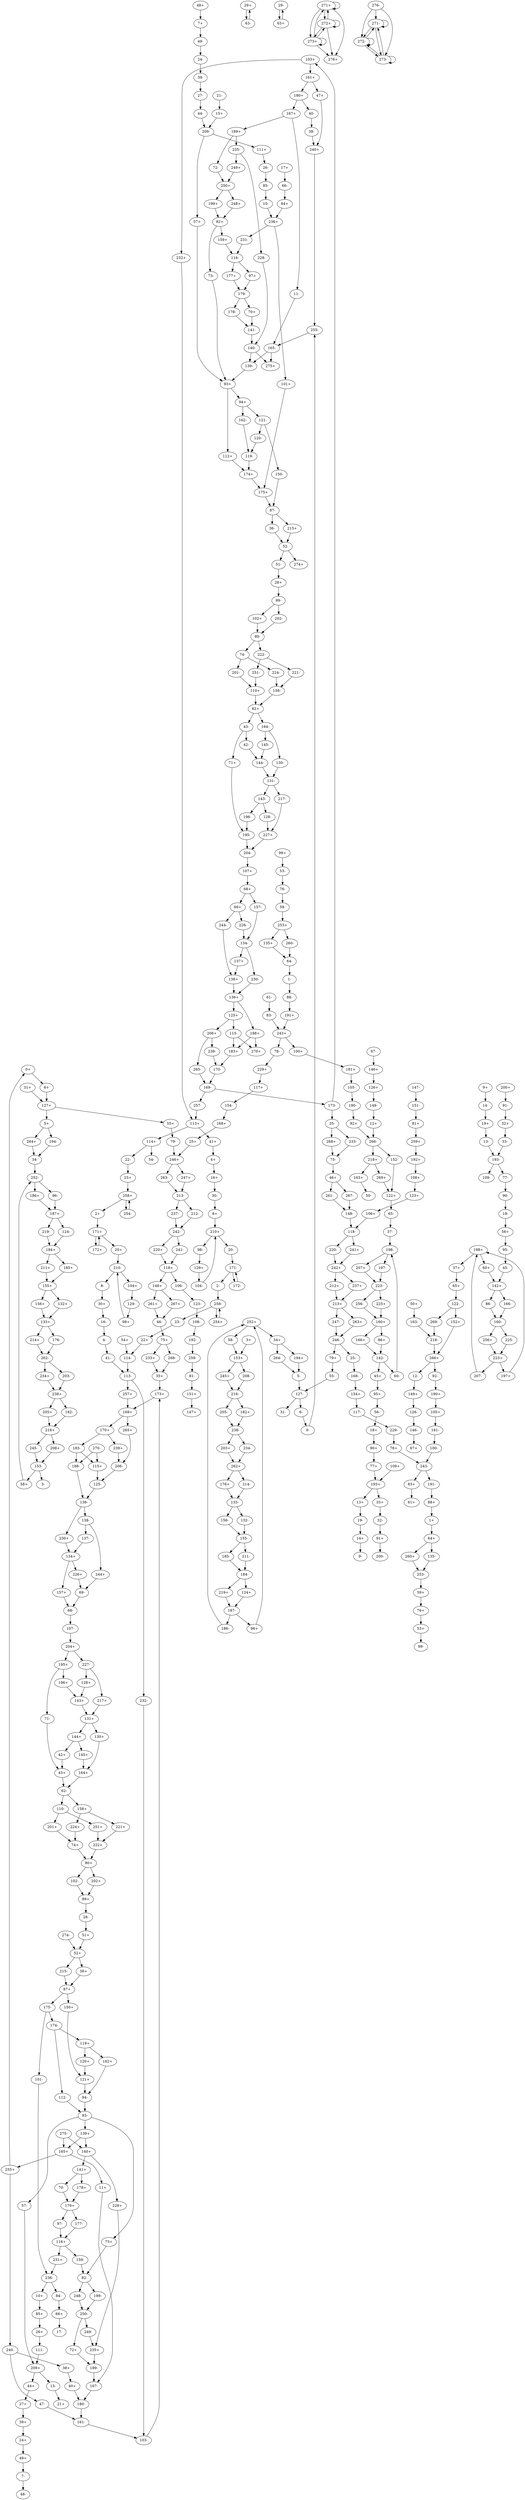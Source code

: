digraph adj {
graph [k=96]
edge [d=-95]
"0+" [l=62538 C=1872623]
"0-" [l=62538 C=1872623]
"1+" [l=257561 C=5981174]
"1-" [l=257561 C=5981174]
"2+" [l=240573 C=7184182]
"2-" [l=240573 C=7184182]
"3+" [l=93533 C=2770626]
"3-" [l=93533 C=2770626]
"4+" [l=18989 C=506404]
"4-" [l=18989 C=506404]
"5+" [l=54044 C=1602527]
"5-" [l=54044 C=1602527]
"6+" [l=80382 C=2411060]
"6-" [l=80382 C=2411060]
"7+" [l=89563 C=2238924]
"7-" [l=89563 C=2238924]
"8+" [l=163428 C=4658502]
"8-" [l=163428 C=4658502]
"9+" [l=196872 C=5126955]
"9-" [l=196872 C=5126955]
"10+" [l=39223 C=1036550]
"10-" [l=39223 C=1036550]
"11+" [l=55262 C=1769229]
"11-" [l=55262 C=1769229]
"12+" [l=15320 C=235807]
"12-" [l=15320 C=235807]
"13+" [l=179876 C=4273435]
"13-" [l=179876 C=4273435]
"14+" [l=327987 C=8191255]
"14-" [l=327987 C=8191255]
"15+" [l=156377 C=4314631]
"15-" [l=156377 C=4314631]
"16+" [l=127692 C=3556145]
"16-" [l=127692 C=3556145]
"17+" [l=47167 C=1264279]
"17-" [l=47167 C=1264279]
"18+" [l=16975 C=347756]
"18-" [l=16975 C=347756]
"19+" [l=96408 C=2319939]
"19-" [l=96408 C=2319939]
"20+" [l=182832 C=5332879]
"20-" [l=182832 C=5332879]
"21+" [l=87066 C=2344386]
"21-" [l=87066 C=2344386]
"22+" [l=50414 C=1597380]
"22-" [l=50414 C=1597380]
"23+" [l=77837 C=2328939]
"23-" [l=77837 C=2328939]
"24+" [l=82714 C=2112120]
"24-" [l=82714 C=2112120]
"25+" [l=15794 C=283701]
"25-" [l=15794 C=283701]
"26+" [l=20512 C=552353]
"26-" [l=20512 C=552353]
"27+" [l=81425 C=2123457]
"27-" [l=81425 C=2123457]
"28+" [l=437 C=85161]
"28-" [l=437 C=85161]
"29+" [l=80436 C=2899230]
"29-" [l=80436 C=2899230]
"30+" [l=120594 C=3346791]
"30-" [l=120594 C=3346791]
"31+" [l=24310 C=707456]
"31-" [l=24310 C=707456]
"32+" [l=8865 C=129743]
"32-" [l=8865 C=129743]
"33+" [l=10108 C=176969]
"33-" [l=10108 C=176969]
"34+" [l=11592 C=343668]
"34-" [l=11592 C=343668]
"35+" [l=53883 C=1561784]
"35-" [l=53883 C=1561784]
"36+" [l=191 C=24377]
"36-" [l=191 C=24377]
"37+" [l=41409 C=908344]
"37-" [l=41409 C=908344]
"38+" [l=15592 C=498998]
"38-" [l=15592 C=498998]
"39+" [l=24156 C=615713]
"39-" [l=24156 C=615713]
"40+" [l=44305 C=1424666]
"40-" [l=44305 C=1424666]
"41+" [l=57557 C=1539577]
"41-" [l=57557 C=1539577]
"42+" [l=139 C=1745]
"42-" [l=139 C=1745]
"43+" [l=147 C=3822]
"43-" [l=147 C=3822]
"44+" [l=76908 C=2019276]
"44-" [l=76908 C=2019276]
"45+" [l=29371 C=663119]
"45-" [l=29371 C=663119]
"46+" [l=5570 C=145956]
"46-" [l=5570 C=145956]
"47+" [l=15602 C=498042]
"47-" [l=15602 C=498042]
"48+" [l=16498 C=362501]
"48-" [l=16498 C=362501]
"49+" [l=11516 C=295333]
"49-" [l=11516 C=295333]
"50+" [l=2692 C=37642]
"50-" [l=2692 C=37642]
"51+" [l=177 C=20900]
"51-" [l=177 C=20900]
"52+" [l=1041 C=234334]
"52-" [l=1041 C=234334]
"53+" [l=49007 C=1109470]
"53-" [l=49007 C=1109470]
"54+" [l=15542 C=446641]
"54-" [l=15542 C=446641]
"55+" [l=33889 C=915334]
"55-" [l=33889 C=915334]
"56+" [l=16126 C=362727]
"56-" [l=16126 C=362727]
"57+" [l=47831 C=1329553]
"57-" [l=47831 C=1329553]
"58+" [l=9070 C=272406]
"58-" [l=9070 C=272406]
"59+" [l=66679 C=1592007]
"59-" [l=66679 C=1592007]
"60+" [l=20684 C=495689]
"60-" [l=20684 C=495689]
"61+" [l=76058 C=1609774]
"61-" [l=76058 C=1609774]
"62+" [l=296 C=49986]
"62-" [l=296 C=49986]
"63+" [l=3945 C=124193]
"63-" [l=3945 C=124193]
"64+" [l=10812 C=249272]
"64-" [l=10812 C=249272]
"65+" [l=20042 C=404383]
"65-" [l=20042 C=404383]
"66+" [l=62275 C=1680349]
"66-" [l=62275 C=1680349]
"67+" [l=5620 C=64895]
"67-" [l=5620 C=64895]
"68+" [l=558 C=113341]
"68-" [l=558 C=113341]
"69+" [l=190 C=22055]
"69-" [l=190 C=22055]
"70+" [l=271 C=7809]
"70-" [l=271 C=7809]
"71+" [l=379 C=24739]
"71-" [l=379 C=24739]
"72+" [l=211 C=2850]
"72-" [l=211 C=2850]
"73+" [l=544 C=16933]
"73-" [l=544 C=16933]
"74+" [l=155 C=13458]
"74-" [l=155 C=13458]
"75+" [l=15535 C=446868]
"75-" [l=15535 C=446868]
"76+" [l=30871 C=750661]
"76-" [l=30871 C=750661]
"77+" [l=13284 C=289550]
"77-" [l=13284 C=289550]
"78+" [l=8066 C=155548]
"78-" [l=8066 C=155548]
"79+" [l=8072 C=203699]
"79-" [l=8072 C=203699]
"80+" [l=312 C=54861]
"80-" [l=312 C=54861]
"81+" [l=527 C=5863]
"81-" [l=527 C=5863]
"82+" [l=189 C=5382]
"82-" [l=189 C=5382]
"83+" [l=7269 C=156762]
"83-" [l=7269 C=156762]
"84+" [l=9067 C=235310]
"84-" [l=9067 C=235310]
"85+" [l=4439 C=116425]
"85-" [l=4439 C=116425]
"86+" [l=851 C=15718]
"86-" [l=851 C=15718]
"87+" [l=702 C=146781]
"87-" [l=702 C=146781]
"88+" [l=6285 C=100470]
"88-" [l=6285 C=100470]
"89+" [l=170 C=19119]
"89-" [l=170 C=19119]
"90+" [l=3958 C=58552]
"90-" [l=3958 C=58552]
"91+" [l=6301 C=82795]
"91-" [l=6301 C=82795]
"92+" [l=3933 C=57425]
"92-" [l=3933 C=57425]
"93+" [l=122 C=6885]
"93-" [l=122 C=6885]
"94+" [l=125 C=7650]
"94-" [l=125 C=7650]
"95+" [l=17304 C=383172]
"95-" [l=17304 C=383172]
"96+" [l=279 C=4655]
"96-" [l=279 C=4655]
"97+" [l=410 C=12030]
"97-" [l=410 C=12030]
"98+" [l=3548 C=65934]
"98-" [l=3548 C=65934]
"99+" [l=25677 C=544718]
"99-" [l=25677 C=544718]
"100+" [l=4923 C=89505]
"100-" [l=4923 C=89505]
"101+" [l=803 C=22778]
"101-" [l=803 C=22778]
"102+" [l=191 C=21484]
"102-" [l=191 C=21484]
"103+" [l=165 C=16739]
"103-" [l=165 C=16739]
"104+" [l=2252 C=48460]
"104-" [l=2252 C=48460]
"105+" [l=5114 C=73606]
"105-" [l=5114 C=73606]
"106+" [l=6400 C=102098]
"106-" [l=6400 C=102098]
"107+" [l=431 C=82430]
"107-" [l=431 C=82430]
"108+" [l=14558 C=244192]
"108-" [l=14558 C=244192]
"109+" [l=4464 C=92825]
"109-" [l=4464 C=92825]
"110+" [l=155 C=9534]
"110-" [l=155 C=9534]
"111+" [l=1638 C=39936]
"111-" [l=1638 C=39936]
"112+" [l=318 C=8568]
"112-" [l=318 C=8568]
"113+" [l=164 C=7919]
"113-" [l=164 C=7919]
"114+" [l=105 C=647]
"114-" [l=105 C=647]
"115+" [l=177 C=11069]
"115-" [l=177 C=11069]
"116+" [l=181 C=3989]
"116-" [l=181 C=3989]
"117+" [l=1828 C=22099]
"117-" [l=1828 C=22099]
"118+" [l=317 C=6399]
"118-" [l=317 C=6399]
"119+" [l=115 C=4433]
"119-" [l=115 C=4433]
"120+" [l=127 C=4005]
"120-" [l=127 C=4005]
"121+" [l=159 C=8989]
"121-" [l=159 C=8989]
"122+" [l=1536 C=23646]
"122-" [l=1536 C=23646]
"123+" [l=3416 C=53063]
"123-" [l=3416 C=53063]
"124+" [l=191 C=3716]
"124-" [l=191 C=3716]
"125+" [l=109 C=2559]
"125-" [l=109 C=2559]
"126+" [l=419 C=3259]
"126-" [l=419 C=3259]
"127+" [l=112 C=1461]
"127-" [l=112 C=1461]
"128+" [l=174 C=11414]
"128-" [l=174 C=11414]
"129+" [l=1438 C=22549]
"129-" [l=1438 C=22549]
"130+" [l=189 C=16474]
"130-" [l=189 C=16474]
"131+" [l=101 C=1530]
"131-" [l=101 C=1530]
"132+" [l=260 C=3991]
"132-" [l=260 C=3991]
"133+" [l=125 C=1876]
"133-" [l=125 C=1876]
"134+" [l=190 C=23743]
"134-" [l=190 C=23743]
"135+" [l=191 C=731]
"135-" [l=191 C=731]
"136+" [l=179 C=20440]
"136-" [l=179 C=20440]
"137+" [l=181 C=13712]
"137-" [l=181 C=13712]
"138+" [l=105 C=2220]
"138-" [l=105 C=2220]
"139+" [l=96 C=255]
"139-" [l=96 C=255]
"140+" [l=101 C=842]
"140-" [l=101 C=842]
"141+" [l=105 C=1140]
"141-" [l=105 C=1140]
"142+" [l=147 C=2252]
"142-" [l=147 C=2252]
"143+" [l=114 C=4845]
"143-" [l=114 C=4845]
"144+" [l=102 C=1316]
"144-" [l=102 C=1316]
"145+" [l=185 C=5062]
"145-" [l=185 C=5062]
"146+" [l=2253 C=30013]
"146-" [l=2253 C=30013]
"147+" [l=1538 C=19704]
"147-" [l=1538 C=19704]
"148+" [l=3434 C=67066]
"148-" [l=3434 C=67066]
"149+" [l=1027 C=15161]
"149-" [l=1027 C=15161]
"150+" [l=191 C=2446]
"150-" [l=191 C=2446]
"151+" [l=4003 C=58816]
"151-" [l=4003 C=58816]
"152+" [l=337 C=4589]
"152-" [l=337 C=4589]
"153+" [l=149 C=3294]
"153-" [l=149 C=3294]
"154+" [l=3040 C=39840]
"154-" [l=3040 C=39840]
"155+" [l=177 C=4097]
"155-" [l=177 C=4097]
"156+" [l=260 C=4231]
"156-" [l=260 C=4231]
"157+" [l=191 C=2750]
"157-" [l=191 C=2750]
"158+" [l=155 C=15276]
"158-" [l=155 C=15276]
"159+" [l=194 C=4153]
"159-" [l=194 C=4153]
"160+" [l=203 C=4792]
"160-" [l=203 C=4792]
"161+" [l=118 C=4715]
"161-" [l=118 C=4715]
"162+" [l=191 C=9636]
"162-" [l=191 C=9636]
"163+" [l=2234 C=40144]
"163-" [l=2234 C=40144]
"164+" [l=101 C=1445]
"164-" [l=101 C=1445]
"165+" [l=109 C=2541]
"165-" [l=109 C=2541]
"166+" [l=851 C=15554]
"166-" [l=851 C=15554]
"167+" [l=154 C=10803]
"167-" [l=154 C=10803]
"168+" [l=848 C=10908]
"168-" [l=848 C=10908]
"169+" [l=155 C=14779]
"169-" [l=155 C=14779]
"170+" [l=135 C=8760]
"170-" [l=135 C=8760]
"171+" [l=213 C=8955]
"171-" [l=213 C=8955]
"172+" [l=230 C=4868]
"172-" [l=230 C=4868]
"173+" [l=100 C=1203]
"173-" [l=100 C=1203]
"174+" [l=104 C=2295]
"174-" [l=104 C=2295]
"175+" [l=130 C=8925]
"175-" [l=130 C=8925]
"176+" [l=330 C=5871]
"176-" [l=330 C=5871]
"177+" [l=384 C=9543]
"177-" [l=384 C=9543]
"178+" [l=299 C=7111]
"178-" [l=299 C=7111]
"179+" [l=97 C=168]
"179-" [l=97 C=168]
"180+" [l=108 C=1852]
"180-" [l=108 C=1852]
"181+" [l=1583 C=15663]
"181-" [l=1583 C=15663]
"182+" [l=335 C=5649]
"182-" [l=335 C=5649]
"183+" [l=109 C=2322]
"183-" [l=109 C=2322]
"184+" [l=157 C=2775]
"184-" [l=157 C=2775]
"185+" [l=191 C=3124]
"185-" [l=191 C=3124]
"186+" [l=279 C=4844]
"186-" [l=279 C=4844]
"187+" [l=134 C=2649]
"187-" [l=134 C=2649]
"188+" [l=191 C=5946]
"188-" [l=191 C=5946]
"189+" [l=131 C=5783]
"189-" [l=131 C=5783]
"190+" [l=722 C=7237]
"190-" [l=722 C=7237]
"191+" [l=786 C=10529]
"191-" [l=786 C=10529]
"192+" [l=451 C=3817]
"192-" [l=451 C=3817]
"193+" [l=196 C=6802]
"193-" [l=196 C=6802]
"194+" [l=191 C=3281]
"194-" [l=191 C=3281]
"195+" [l=160 C=8216]
"195-" [l=160 C=8216]
"196+" [l=126 C=2877]
"196-" [l=126 C=2877]
"197+" [l=191 C=2195]
"197-" [l=191 C=2195]
"198+" [l=140 C=1422]
"198-" [l=140 C=1422]
"199+" [l=185 C=3062]
"199-" [l=185 C=3062]
"200+" [l=210 C=806]
"200-" [l=210 C=806]
"201+" [l=131 C=1985]
"201-" [l=131 C=1985]
"202+" [l=191 C=13527]
"202-" [l=191 C=13527]
"203+" [l=295 C=3896]
"203-" [l=295 C=3896]
"204+" [l=107 C=3060]
"204-" [l=107 C=3060]
"205+" [l=335 C=6381]
"205-" [l=335 C=6381]
"206+" [l=135 C=2714]
"206-" [l=135 C=2714]
"207+" [l=191 C=1863]
"207-" [l=191 C=1863]
"208+" [l=233 C=3047]
"208-" [l=233 C=3047]
"209+" [l=99 C=252]
"209-" [l=99 C=252]
"210+" [l=154 C=3635]
"210-" [l=154 C=3635]
"211+" [l=191 C=3809]
"211-" [l=191 C=3809]
"212+" [l=191 C=1622]
"212-" [l=191 C=1622]
"213+" [l=147 C=1857]
"213-" [l=147 C=1857]
"214+" [l=330 C=7676]
"214-" [l=330 C=7676]
"215+" [l=191 C=3670]
"215-" [l=191 C=3670]
"216+" [l=194 C=3680]
"216-" [l=194 C=3680]
"217+" [l=193 C=3560]
"217-" [l=193 C=3560]
"218+" [l=316 C=3729]
"218-" [l=316 C=3729]
"219+" [l=191 C=2569]
"219-" [l=191 C=2569]
"220+" [l=262 C=3871]
"220-" [l=262 C=3871]
"221+" [l=131 C=993]
"221-" [l=131 C=993]
"222+" [l=155 C=2997]
"222-" [l=155 C=2997]
"223+" [l=138 C=1468]
"223-" [l=138 C=1468]
"224+" [l=131 C=7070]
"224-" [l=131 C=7070]
"225+" [l=244 C=1930]
"225-" [l=244 C=1930]
"226+" [l=96 C=254]
"226-" [l=96 C=254]
"227+" [l=112 C=3948]
"227-" [l=112 C=3948]
"228+" [l=201 C=4451]
"228-" [l=201 C=4451]
"229+" [l=1322 C=17275]
"229-" [l=1322 C=17275]
"230+" [l=191 C=4918]
"230-" [l=191 C=4918]
"231+" [l=729 C=15171]
"231-" [l=729 C=15171]
"232+" [l=116 C=926]
"232-" [l=116 C=926]
"233+" [l=180 C=2224]
"233-" [l=180 C=2224]
"234+" [l=295 C=4980]
"234-" [l=295 C=4980]
"235+" [l=130 C=1833]
"235-" [l=130 C=1833]
"236+" [l=173 C=4445]
"236-" [l=173 C=4445]
"237+" [l=191 C=2222]
"237-" [l=191 C=2222]
"238+" [l=147 C=2342]
"238-" [l=147 C=2342]
"239+" [l=151 C=2288]
"239-" [l=151 C=2288]
"240+" [l=113 C=1871]
"240-" [l=113 C=1871]
"241+" [l=262 C=2560]
"241-" [l=262 C=2560]
"242+" [l=152 C=2810]
"242-" [l=152 C=2810]
"243+" [l=98 C=150]
"243-" [l=98 C=150]
"244+" [l=277 C=4379]
"244-" [l=277 C=4379]
"245+" [l=233 C=2223]
"245-" [l=233 C=2223]
"246+" [l=98 C=172]
"246-" [l=98 C=172]
"247+" [l=191 C=1811]
"247-" [l=191 C=1811]
"248+" [l=184 C=3515]
"248-" [l=184 C=3515]
"249+" [l=176 C=3305]
"249-" [l=176 C=3305]
"250+" [l=102 C=726]
"250-" [l=102 C=726]
"251+" [l=131 C=1350]
"251-" [l=131 C=1350]
"252+" [l=104 C=385]
"252-" [l=104 C=385]
"253+" [l=188 C=1992]
"253-" [l=188 C=1992]
"254+" [l=181 C=3056]
"254-" [l=181 C=3056]
"255+" [l=97 C=269]
"255-" [l=97 C=269]
"256+" [l=244 C=2538]
"256-" [l=244 C=2538]
"257+" [l=191 C=2356]
"257-" [l=191 C=2356]
"258+" [l=127 C=1158]
"258-" [l=127 C=1158]
"259+" [l=311 C=1756]
"259-" [l=311 C=1756]
"260+" [l=191 C=1073]
"260-" [l=191 C=1073]
"261+" [l=186 C=2487]
"261-" [l=186 C=2487]
"262+" [l=103 C=374]
"262-" [l=103 C=374]
"263+" [l=191 C=2863]
"263-" [l=191 C=2863]
"264+" [l=191 C=194]
"264-" [l=191 C=194]
"265+" [l=191 C=2783]
"265-" [l=191 C=2783]
"266+" [l=96 C=23]
"266-" [l=96 C=23]
"267+" [l=185 C=188]
"267-" [l=185 C=188]
"268+" [l=181 C=287]
"268-" [l=181 C=287]
"269+" [l=116 C=42]
"269-" [l=116 C=42]
"270+" [l=104 C=22]
"270-" [l=104 C=22]
"271+" [l=96 C=255]
"271-" [l=96 C=255]
"272+" [l=191 C=2846]
"272-" [l=191 C=2846]
"273+" [l=191 C=2272]
"273-" [l=191 C=2272]
"274+" [l=109 C=30]
"274-" [l=109 C=30]
"275+" [l=119 C=85]
"275-" [l=119 C=85]
"276+" [l=122 C=163]
"276-" [l=122 C=163]
"0+" -> "6+" [d=-94]
"0-" -> "255-"
"1+" -> "64+" [d=-93]
"1-" -> "88-" [d=-93]
"2+" -> "171+"
"2-" -> "258-"
"3+" -> "153+"
"4+" -> "16+" [d=-86]
"4-" -> "41-" [d=-86]
"5+" -> "194-"
"5+" -> "264+"
"5-" -> "127-"
"6+" -> "127+"
"6-" -> "0-" [d=-94]
"7+" -> "49-"
"7-" -> "48-" [d=-84]
"8+" -> "210+"
"8-" -> "30+"
"9+" -> "14-"
"10+" -> "85+" [d=-91]
"10-" -> "236+"
"11+" -> "167-"
"11-" -> "165-"
"12+" -> "266-"
"12-" -> "149+" [d=-58]
"13+" -> "19-" [d=-94]
"13-" -> "193-"
"14+" -> "9-"
"14-" -> "19+"
"15+" -> "209-"
"15-" -> "21+" [d=-89]
"16+" -> "30-"
"16-" -> "4-" [d=-86]
"17+" -> "66-" [d=-81]
"18+" -> "90+" [d=-94]
"18-" -> "56+" [d=-91]
"19+" -> "13-" [d=-94]
"19-" -> "14+"
"20+" -> "210-"
"20-" -> "171-"
"21-" -> "15+" [d=-89]
"22+" -> "114-"
"22-" -> "23+" [d=-64]
"23+" -> "258+"
"23-" -> "22+" [d=-64]
"24+" -> "49+" [d=-82]
"24-" -> "39-"
"25+" -> "246+"
"25-" -> "168-" [d=-87]
"26+" -> "111-" [d=-94]
"26-" -> "85-" [d=-93]
"27+" -> "39+" [d=-89]
"27-" -> "44-" [d=-92]
"28+" -> "89-"
"28-" -> "51+"
"29+" -> "63-" [d=-81]
"29-" -> "63+" [d=-85]
"30+" -> "16-"
"30-" -> "8+"
"31+" -> "127+"
"32+" -> "33-" [d=-91]
"32-" -> "91+" [d=-87]
"33+" -> "32-" [d=-91]
"33-" -> "193-"
"34+" -> "194+"
"34+" -> "264-"
"34-" -> "252-"
"35+" -> "173+"
"35-" -> "233-"
"35-" -> "268+"
"36+" -> "87+"
"36-" -> "52-"
"37+" -> "65+" [d=-92]
"37-" -> "198-"
"38+" -> "40+"
"38-" -> "240+"
"39+" -> "24+"
"39-" -> "27-" [d=-89]
"40+" -> "180-"
"40-" -> "38-"
"41+" -> "4+" [d=-86]
"41-" -> "113-"
"42+" -> "43+"
"42-" -> "144-"
"43+" -> "62-"
"43-" -> "42-"
"43-" -> "71+"
"44+" -> "27+" [d=-92]
"44-" -> "209-"
"45+" -> "95+" [d=-80]
"45-" -> "142+"
"46+" -> "261-"
"46+" -> "267-"
"46-" -> "75+"
"47+" -> "240+"
"47-" -> "161-"
"48+" -> "7+" [d=-84]
"49+" -> "7-"
"49-" -> "24-" [d=-82]
"50+" -> "163-" [d=-86]
"51+" -> "52+"
"51-" -> "28+"
"52+" -> "36+"
"52+" -> "215-"
"52-" -> "51-"
"52-" -> "274+"
"53+" -> "99-" [d=-90]
"53-" -> "76-" [d=-89]
"54+" -> "114-"
"55+" -> "79-" [d=-75]
"55-" -> "127-"
"56+" -> "95-" [d=-92]
"56-" -> "18+" [d=-91]
"57+" -> "93+"
"57-" -> "209+"
"58+" -> "252-"
"58-" -> "153+"
"59+" -> "76+"
"59-" -> "253+" [d=-74]
"60+" -> "142+"
"60-" -> "198-"
"61-" -> "83-" [d=-93]
"62+" -> "43-"
"62+" -> "164-"
"62-" -> "110-"
"62-" -> "158+"
"63+" -> "29-" [d=-81]
"63-" -> "29+" [d=-85]
"64+" -> "135-"
"64+" -> "260+"
"64-" -> "1-" [d=-93]
"65+" -> "122-" [d=-87]
"65-" -> "37-" [d=-92]
"66+" -> "17-" [d=-81]
"66-" -> "84+" [d=-80]
"67-" -> "146+" [d=-92]
"68+" -> "69+"
"68+" -> "157-"
"68-" -> "107-"
"69+" -> "226-"
"69+" -> "244-"
"69-" -> "68-"
"70+" -> "141-"
"70-" -> "179+"
"71+" -> "195-"
"71-" -> "43+"
"72+" -> "189-"
"72-" -> "250+"
"73+" -> "82-"
"73-" -> "93+"
"74+" -> "80+"
"74-" -> "201-"
"74-" -> "224-"
"75+" -> "233+"
"75+" -> "268-"
"75-" -> "46+"
"76+" -> "53+" [d=-89]
"76-" -> "59-"
"77+" -> "193+"
"77-" -> "90-" [d=-91]
"78+" -> "243-"
"78-" -> "229+" [d=-83]
"79+" -> "55-" [d=-75]
"79-" -> "246+"
"80+" -> "102-"
"80+" -> "202+"
"80-" -> "74-"
"80-" -> "222-"
"81+" -> "259+" [d=-93]
"81-" -> "151+" [d=-69]
"82+" -> "73-"
"82+" -> "159+"
"82-" -> "199-"
"82-" -> "248-"
"83+" -> "61+" [d=-93]
"83-" -> "243+"
"84+" -> "236+"
"84-" -> "66+" [d=-80]
"85+" -> "26+" [d=-93]
"85-" -> "10-" [d=-91]
"86+" -> "142-"
"86-" -> "160-"
"87+" -> "150+"
"87+" -> "175-"
"87-" -> "36-"
"87-" -> "215+"
"88+" -> "1+" [d=-93]
"88-" -> "191+" [d=-88]
"89+" -> "28-"
"89-" -> "102+"
"89-" -> "202-"
"90+" -> "77+" [d=-91]
"90-" -> "18-" [d=-94]
"91+" -> "200-" [d=-94]
"91-" -> "32+" [d=-87]
"92+" -> "266-"
"92-" -> "190+" [d=-88]
"93+" -> "94+"
"93+" -> "112+"
"93-" -> "57-"
"93-" -> "73+"
"93-" -> "139+"
"94+" -> "121-"
"94+" -> "162-"
"94-" -> "93-"
"95+" -> "56-" [d=-92]
"95-" -> "45-" [d=-80]
"96+" -> "252+"
"96-" -> "187+"
"97+" -> "179-"
"97-" -> "116+"
"98+" -> "210-"
"98-" -> "129+" [d=-92]
"99+" -> "53-" [d=-90]
"100+" -> "181+" [d=-69]
"100-" -> "243-"
"101+" -> "175+"
"101-" -> "236-"
"102+" -> "80-"
"102-" -> "89+"
"103+" -> "161+"
"103+" -> "232+"
"103-" -> "173+"
"104+" -> "129-" [d=-92]
"104-" -> "210+"
"105+" -> "181-" [d=-92]
"105-" -> "190-" [d=-94]
"106+" -> "118-"
"106-" -> "123-" [d=-89]
"107+" -> "68+"
"107-" -> "204+"
"108+" -> "123+" [d=-77]
"108-" -> "192-" [d=-91]
"109+" -> "193+"
"110+" -> "62+"
"110-" -> "201+"
"110-" -> "251+"
"111+" -> "26-" [d=-94]
"111-" -> "209+"
"112+" -> "174+"
"112-" -> "93-"
"113+" -> "41+"
"113+" -> "114+"
"113-" -> "232-"
"113-" -> "257+"
"114+" -> "22-"
"114+" -> "54-"
"114-" -> "113-"
"115+" -> "125-"
"115-" -> "183+"
"115-" -> "270+"
"116+" -> "159-"
"116+" -> "231+"
"116-" -> "97+"
"116-" -> "177+"
"117+" -> "154-" [d=-94]
"117-" -> "229-" [d=-83]
"118+" -> "106-"
"118+" -> "148+"
"118-" -> "220-"
"118-" -> "241+"
"119+" -> "120+"
"119+" -> "162+"
"119-" -> "174+"
"120+" -> "121+"
"120-" -> "119-"
"121+" -> "94-"
"121-" -> "120-"
"121-" -> "150-"
"122+" -> "65-" [d=-87]
"122-" -> "152+"
"122-" -> "269-"
"123+" -> "106+" [d=-89]
"123-" -> "108-" [d=-77]
"124+" -> "187-"
"124-" -> "184+"
"125+" -> "115-"
"125+" -> "206+"
"125-" -> "136-"
"126+" -> "149-" [d=-64]
"126-" -> "146-" [d=-89]
"127+" -> "5+"
"127+" -> "55+"
"127-" -> "6-"
"127-" -> "31-"
"128+" -> "143+"
"128-" -> "227+"
"129+" -> "104-" [d=-92]
"129-" -> "98+" [d=-92]
"130+" -> "164+"
"130-" -> "131-"
"131+" -> "130+"
"131+" -> "144+"
"131-" -> "143-"
"131-" -> "217-"
"132+" -> "133+"
"132-" -> "155-"
"133+" -> "176-"
"133+" -> "214+"
"133-" -> "132-"
"133-" -> "156-"
"134+" -> "157+"
"134+" -> "226+"
"134-" -> "137+"
"134-" -> "230-"
"135+" -> "64-"
"135-" -> "253-"
"136+" -> "125+"
"136+" -> "188+"
"136-" -> "138-"
"136-" -> "230+"
"137+" -> "138+"
"137-" -> "134+"
"138+" -> "136+"
"138-" -> "137-"
"138-" -> "244+"
"139+" -> "140+"
"139+" -> "165+"
"139-" -> "93+"
"140+" -> "141+"
"140+" -> "228+"
"140-" -> "139-"
"140-" -> "275+"
"141+" -> "70-"
"141+" -> "178+"
"141-" -> "140-"
"142+" -> "86-"
"142+" -> "166-"
"142-" -> "45+"
"142-" -> "60-"
"143+" -> "131+"
"143-" -> "128-"
"143-" -> "196-"
"144+" -> "42+"
"144+" -> "145+"
"144-" -> "131-"
"145+" -> "164+"
"145-" -> "144-"
"146+" -> "126+" [d=-89]
"146-" -> "67+" [d=-92]
"147-" -> "151-" [d=-76]
"148+" -> "261+"
"148+" -> "267+"
"148-" -> "118-"
"149+" -> "126-" [d=-64]
"149-" -> "12+" [d=-58]
"150+" -> "121+"
"150-" -> "87-"
"151+" -> "147+" [d=-76]
"151-" -> "81+" [d=-69]
"152+" -> "266+"
"152-" -> "122+"
"153+" -> "208-"
"153+" -> "245+"
"153-" -> "3-"
"153-" -> "58+"
"154+" -> "117-" [d=-94]
"154-" -> "168+" [d=-92]
"155+" -> "132+"
"155+" -> "156+"
"155-" -> "185-"
"155-" -> "211-"
"156+" -> "133+"
"156-" -> "155-"
"157+" -> "68-"
"157-" -> "134-"
"158+" -> "221+"
"158+" -> "224+"
"158-" -> "62+"
"159+" -> "116-"
"159-" -> "82-"
"160+" -> "86+"
"160+" -> "166+"
"160-" -> "225-"
"160-" -> "256+"
"161+" -> "47+"
"161+" -> "180+"
"161-" -> "103-"
"162+" -> "94-"
"162-" -> "119-"
"163+" -> "50-" [d=-86]
"163-" -> "218-"
"164+" -> "62-"
"164-" -> "130-"
"164-" -> "145-"
"165+" -> "11+"
"165+" -> "255+"
"165-" -> "139-"
"165-" -> "275+"
"166+" -> "142-"
"166-" -> "160-"
"167+" -> "11-"
"167+" -> "189+"
"167-" -> "180-"
"168+" -> "25+" [d=-87]
"168-" -> "154+" [d=-92]
"169+" -> "170+"
"169+" -> "265+"
"169-" -> "173-"
"169-" -> "257-"
"170+" -> "183-"
"170+" -> "239+"
"170-" -> "169-"
"171+" -> "20+"
"171+" -> "172+"
"171-" -> "2-"
"171-" -> "172-"
"172+" -> "171+"
"172-" -> "171-"
"173+" -> "169+"
"173-" -> "35-"
"173-" -> "103+"
"174+" -> "175+"
"174-" -> "112-"
"174-" -> "119+"
"175+" -> "87-"
"175-" -> "101-"
"175-" -> "174-"
"176+" -> "133-"
"176-" -> "262-"
"177+" -> "179-"
"177-" -> "116+"
"178+" -> "179+"
"178-" -> "141-"
"179+" -> "97-"
"179+" -> "177-"
"179-" -> "70+"
"179-" -> "178-"
"180+" -> "40-"
"180+" -> "167+"
"180-" -> "161-"
"181+" -> "105-" [d=-92]
"181-" -> "100-" [d=-69]
"182+" -> "238-"
"182-" -> "216+"
"183+" -> "170-"
"183-" -> "115+"
"183-" -> "188-"
"184+" -> "185+"
"184+" -> "211+"
"184-" -> "124+"
"184-" -> "219+"
"185+" -> "155+"
"185-" -> "184-"
"186+" -> "187+"
"186-" -> "252+"
"187+" -> "124-"
"187+" -> "219-"
"187-" -> "96+"
"187-" -> "186-"
"188+" -> "183+"
"188+" -> "270+"
"188-" -> "136-"
"189+" -> "72-"
"189+" -> "235-"
"189-" -> "167-"
"190+" -> "105+" [d=-94]
"190-" -> "92+" [d=-88]
"191+" -> "243+"
"191-" -> "88+" [d=-88]
"192+" -> "108+" [d=-91]
"192-" -> "259-" [d=-94]
"193+" -> "13+"
"193+" -> "33+"
"193-" -> "77-"
"193-" -> "109-"
"194+" -> "5-"
"194-" -> "34-"
"195+" -> "71-"
"195+" -> "196+"
"195-" -> "204-"
"196+" -> "143+"
"196-" -> "195-"
"197+" -> "198+"
"197-" -> "223-"
"198+" -> "37+"
"198+" -> "60+"
"198-" -> "197-"
"198-" -> "207+"
"199+" -> "82+"
"199-" -> "250-"
"200+" -> "91-" [d=-94]
"201+" -> "74+"
"201-" -> "110+"
"202+" -> "89+"
"202-" -> "80-"
"203+" -> "262+"
"203-" -> "238+"
"204+" -> "195+"
"204+" -> "227-"
"204-" -> "107+"
"205+" -> "216+"
"205-" -> "238-"
"206+" -> "239-"
"206+" -> "265-"
"206-" -> "125-"
"207+" -> "223-"
"207-" -> "198+"
"208+" -> "153-"
"208-" -> "216-"
"209+" -> "15-"
"209+" -> "44+"
"209-" -> "57+"
"209-" -> "111+"
"210+" -> "20-"
"210+" -> "98-"
"210-" -> "8-"
"210-" -> "104+"
"211+" -> "155+"
"211-" -> "184-"
"212+" -> "213+"
"212-" -> "242-"
"213+" -> "247-"
"213+" -> "263+"
"213-" -> "212-"
"213-" -> "237-"
"214+" -> "262-"
"214-" -> "133-"
"215+" -> "52-"
"215-" -> "87+"
"216+" -> "208+"
"216+" -> "245-"
"216-" -> "182+"
"216-" -> "205-"
"217+" -> "131+"
"217-" -> "227+"
"218+" -> "163+"
"218+" -> "269+"
"218-" -> "266+"
"219+" -> "187-"
"219-" -> "184+"
"220+" -> "118+"
"220-" -> "242+"
"221+" -> "222+"
"221-" -> "158-"
"222+" -> "80+"
"222-" -> "221-"
"222-" -> "251-"
"223+" -> "197+"
"223+" -> "207-"
"223-" -> "225+"
"223-" -> "256-"
"224+" -> "74+"
"224-" -> "158-"
"225+" -> "160+"
"225-" -> "223+"
"226+" -> "69-"
"226-" -> "134-"
"227+" -> "204-"
"227-" -> "128+"
"227-" -> "217+"
"228+" -> "235+"
"228-" -> "140-"
"229+" -> "117+" [d=-83]
"229-" -> "78+" [d=-83]
"230+" -> "134+"
"230-" -> "136+"
"231+" -> "236-"
"231-" -> "116-"
"232+" -> "113+"
"232-" -> "103-"
"233+" -> "35+"
"233-" -> "75-"
"234+" -> "238+"
"234-" -> "262+"
"235+" -> "189-"
"235-" -> "228-"
"235-" -> "249+"
"236+" -> "101+"
"236+" -> "231-"
"236-" -> "10+"
"236-" -> "84-"
"237+" -> "213+"
"237-" -> "242-"
"238+" -> "182-"
"238+" -> "205+"
"238-" -> "203+"
"238-" -> "234-"
"239+" -> "206-"
"239-" -> "170-"
"240+" -> "255-"
"240-" -> "38+"
"240-" -> "47-"
"241+" -> "242+"
"241-" -> "118+"
"242+" -> "212+"
"242+" -> "237+"
"242-" -> "220+"
"242-" -> "241-"
"243+" -> "78-"
"243+" -> "100+"
"243-" -> "83+"
"243-" -> "191-"
"244+" -> "69-"
"244-" -> "138+"
"245+" -> "216-"
"245-" -> "153-"
"246+" -> "247+"
"246+" -> "263-"
"246-" -> "25-"
"246-" -> "79+"
"247+" -> "213-"
"247-" -> "246-"
"248+" -> "82+"
"248-" -> "250-"
"249+" -> "250+"
"249-" -> "235+"
"250+" -> "199+"
"250+" -> "248+"
"250-" -> "72+"
"250-" -> "249-"
"251+" -> "222+"
"251-" -> "110+"
"252+" -> "34+"
"252+" -> "58-"
"252-" -> "96-"
"252-" -> "186+"
"253+" -> "135+"
"253+" -> "260-"
"253-" -> "59+" [d=-74]
"254+" -> "258-"
"254-" -> "258+"
"255+" -> "0+"
"255+" -> "240-"
"255-" -> "165-"
"256+" -> "223+"
"256-" -> "160+"
"257+" -> "169+"
"257-" -> "113+"
"258+" -> "2+"
"258+" -> "254-"
"258-" -> "23-"
"258-" -> "254+"
"259+" -> "192+" [d=-94]
"259-" -> "81-" [d=-93]
"260+" -> "253-"
"260-" -> "64-"
"261+" -> "46-"
"261-" -> "148-"
"262+" -> "176+"
"262+" -> "214-"
"262-" -> "203-"
"262-" -> "234+"
"263+" -> "246-"
"263-" -> "213-"
"264+" -> "34-"
"264-" -> "5-"
"265+" -> "206-"
"265-" -> "169-"
"266+" -> "12-"
"266+" -> "92-"
"266-" -> "152-"
"266-" -> "218+"
"267+" -> "46-"
"267-" -> "148-"
"268+" -> "75-"
"268-" -> "35+"
"269+" -> "122+"
"269-" -> "218-"
"270-" -> "115+"
"270-" -> "188-"
"271+" -> "271+"
"271+" -> "272+"
"271+" -> "273+"
"271+" -> "276+"
"271-" -> "271-"
"271-" -> "272-"
"271-" -> "273-"
"272+" -> "271+"
"272+" -> "272+"
"272+" -> "273+"
"272+" -> "276+"
"272-" -> "271-"
"272-" -> "272-"
"272-" -> "273-"
"273+" -> "271+"
"273+" -> "272+"
"273+" -> "273+"
"273+" -> "276+"
"273-" -> "271-"
"273-" -> "272-"
"273-" -> "273-"
"274-" -> "52+"
"275-" -> "140+"
"275-" -> "165+"
"276-" -> "271-"
"276-" -> "272-"
"276-" -> "273-"
}
